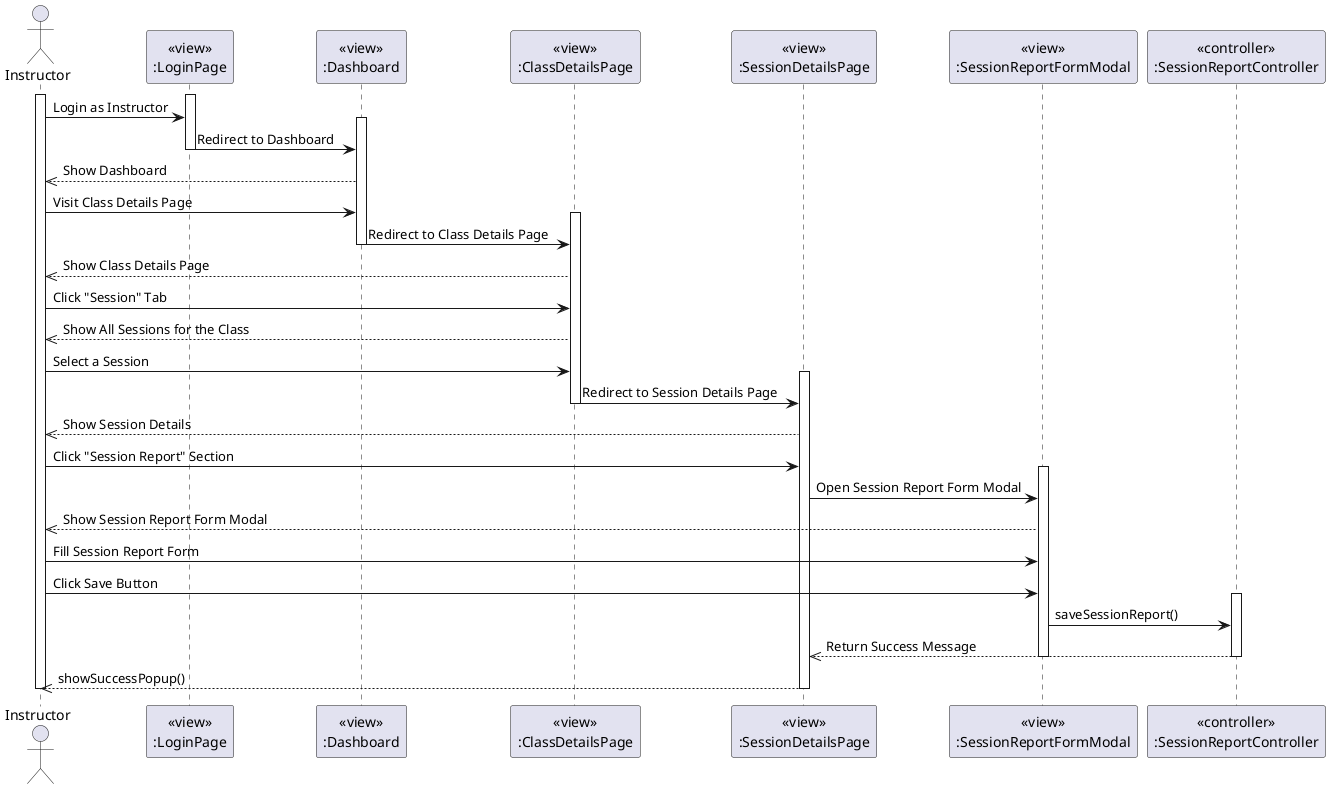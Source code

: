 @startuml AddSessionReport
actor Instructor
participant LoginPageView [
  <<view>>
  :LoginPage
]

participant DashboardView [
  <<view>>
  :Dashboard
]

participant ClassDetailsPageView [
  <<view>>
  :ClassDetailsPage
]

participant SessionDetailsPageView [
  <<view>>
  :SessionDetailsPage
]

participant SessionReportFormModalView [
  <<view>>
  :SessionReportFormModal
]

participant SessionReportController [
  <<controller>>
  :SessionReportController
]

activate Instructor
activate LoginPageView
Instructor -> LoginPageView: Login as Instructor
activate DashboardView
LoginPageView -> DashboardView: Redirect to Dashboard
deactivate LoginPageView

DashboardView -->> Instructor: Show Dashboard

Instructor -> DashboardView: Visit Class Details Page
activate ClassDetailsPageView
DashboardView -> ClassDetailsPageView: Redirect to Class Details Page
deactivate DashboardView

ClassDetailsPageView -->> Instructor: Show Class Details Page

Instructor -> ClassDetailsPageView: Click "Session" Tab
ClassDetailsPageView -->> Instructor: Show All Sessions for the Class

Instructor -> ClassDetailsPageView: Select a Session
activate SessionDetailsPageView
ClassDetailsPageView -> SessionDetailsPageView: Redirect to Session Details Page
deactivate ClassDetailsPageView

SessionDetailsPageView -->> Instructor: Show Session Details

Instructor -> SessionDetailsPageView: Click "Session Report" Section
activate SessionReportFormModalView
SessionDetailsPageView -> SessionReportFormModalView: Open Session Report Form Modal

SessionReportFormModalView -->> Instructor: Show Session Report Form Modal

Instructor -> SessionReportFormModalView: Fill Session Report Form
Instructor -> SessionReportFormModalView: Click Save Button
activate SessionReportController
SessionReportFormModalView -> SessionReportController: saveSessionReport()
SessionReportController -->> SessionDetailsPageView: Return Success Message
deactivate SessionReportController
deactivate SessionReportFormModalView
SessionDetailsPageView -->> Instructor: showSuccessPopup()

deactivate SessionDetailsPageView
deactivate Instructor
deactivate ClassDetailsPageView
deactivate SessionDetailsPageView
deactivate SessionReportFormModalView
@enduml
